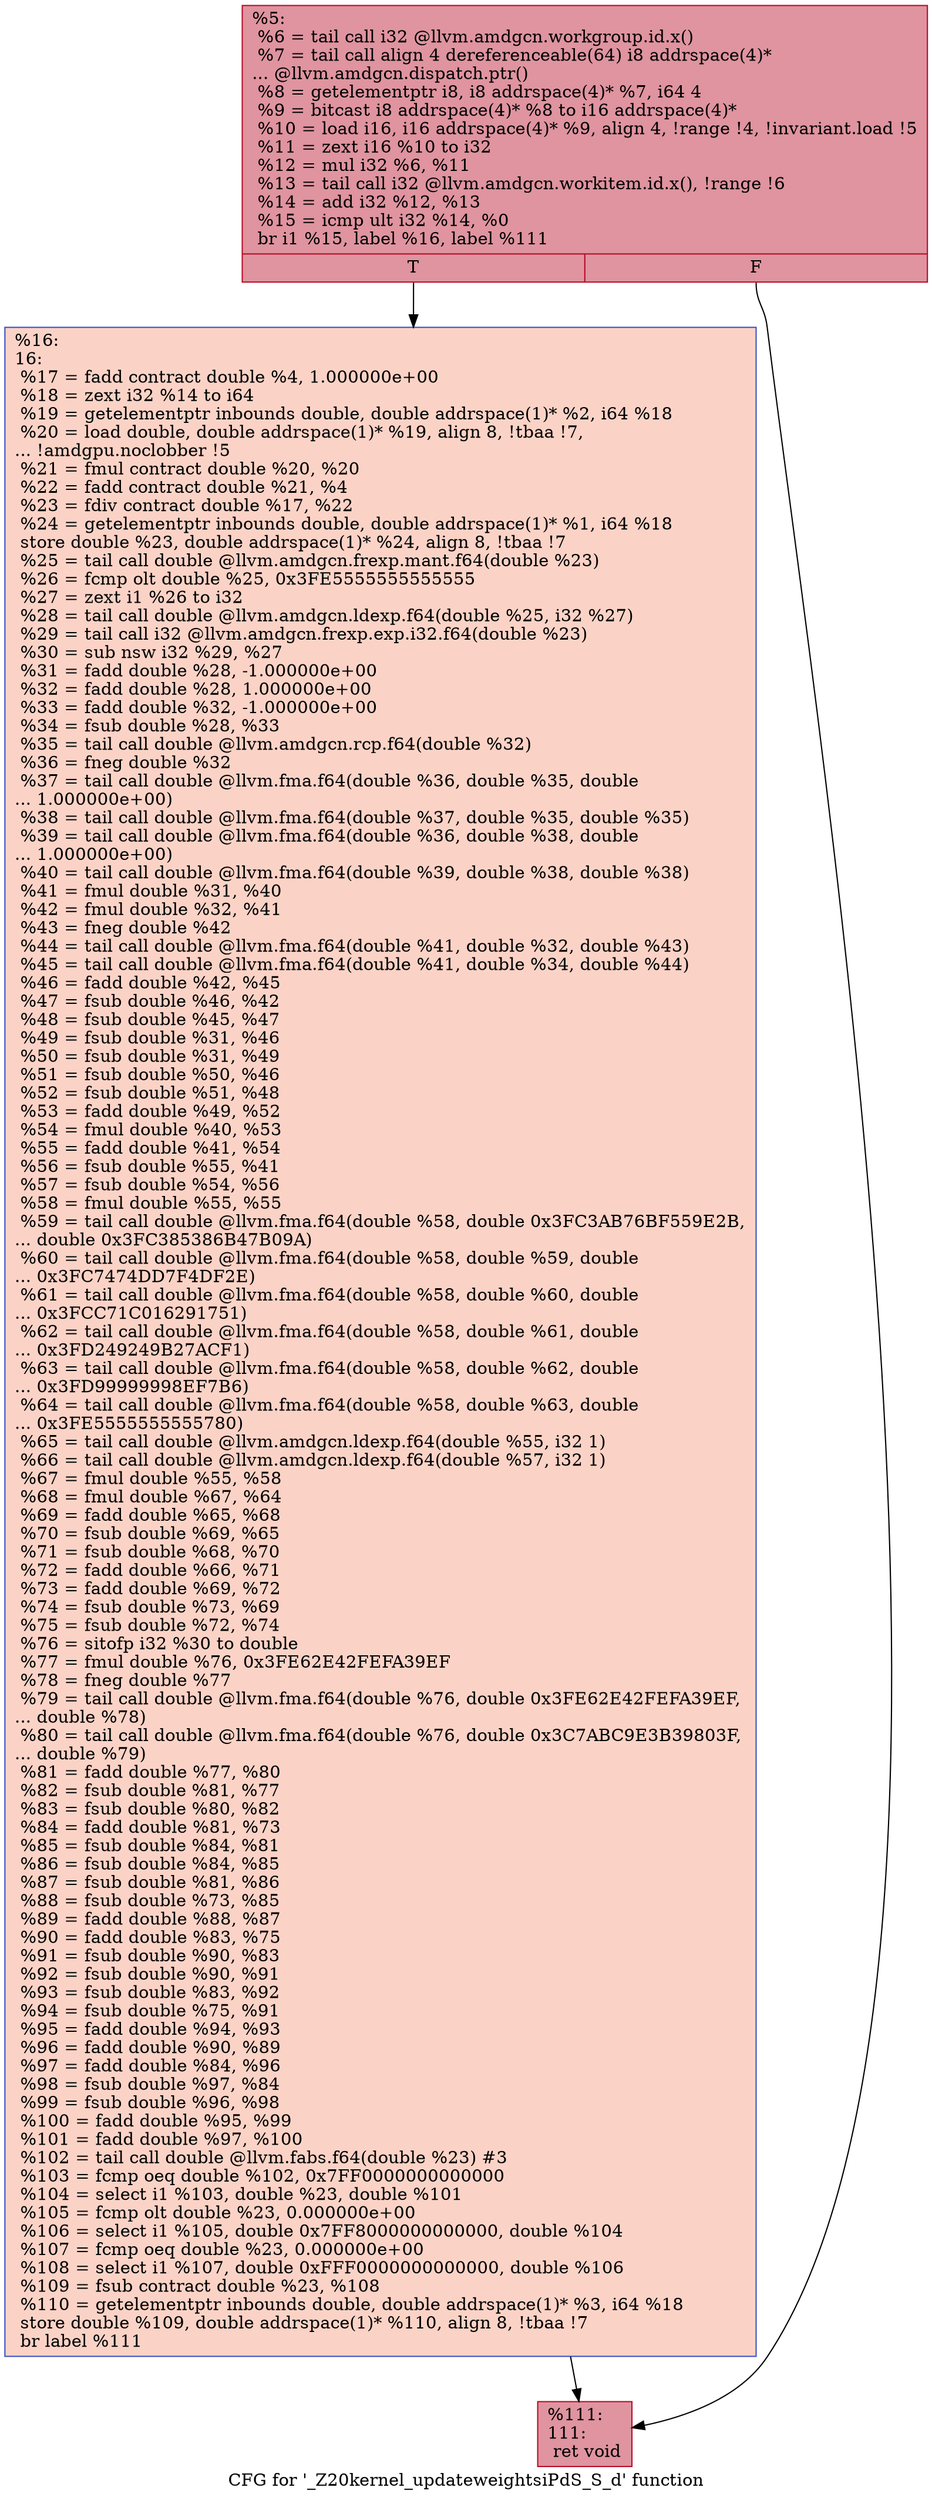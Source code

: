 digraph "CFG for '_Z20kernel_updateweightsiPdS_S_d' function" {
	label="CFG for '_Z20kernel_updateweightsiPdS_S_d' function";

	Node0x51fa440 [shape=record,color="#b70d28ff", style=filled, fillcolor="#b70d2870",label="{%5:\l  %6 = tail call i32 @llvm.amdgcn.workgroup.id.x()\l  %7 = tail call align 4 dereferenceable(64) i8 addrspace(4)*\l... @llvm.amdgcn.dispatch.ptr()\l  %8 = getelementptr i8, i8 addrspace(4)* %7, i64 4\l  %9 = bitcast i8 addrspace(4)* %8 to i16 addrspace(4)*\l  %10 = load i16, i16 addrspace(4)* %9, align 4, !range !4, !invariant.load !5\l  %11 = zext i16 %10 to i32\l  %12 = mul i32 %6, %11\l  %13 = tail call i32 @llvm.amdgcn.workitem.id.x(), !range !6\l  %14 = add i32 %12, %13\l  %15 = icmp ult i32 %14, %0\l  br i1 %15, label %16, label %111\l|{<s0>T|<s1>F}}"];
	Node0x51fa440:s0 -> Node0x51fc340;
	Node0x51fa440:s1 -> Node0x51fc3d0;
	Node0x51fc340 [shape=record,color="#3d50c3ff", style=filled, fillcolor="#f59c7d70",label="{%16:\l16:                                               \l  %17 = fadd contract double %4, 1.000000e+00\l  %18 = zext i32 %14 to i64\l  %19 = getelementptr inbounds double, double addrspace(1)* %2, i64 %18\l  %20 = load double, double addrspace(1)* %19, align 8, !tbaa !7,\l... !amdgpu.noclobber !5\l  %21 = fmul contract double %20, %20\l  %22 = fadd contract double %21, %4\l  %23 = fdiv contract double %17, %22\l  %24 = getelementptr inbounds double, double addrspace(1)* %1, i64 %18\l  store double %23, double addrspace(1)* %24, align 8, !tbaa !7\l  %25 = tail call double @llvm.amdgcn.frexp.mant.f64(double %23)\l  %26 = fcmp olt double %25, 0x3FE5555555555555\l  %27 = zext i1 %26 to i32\l  %28 = tail call double @llvm.amdgcn.ldexp.f64(double %25, i32 %27)\l  %29 = tail call i32 @llvm.amdgcn.frexp.exp.i32.f64(double %23)\l  %30 = sub nsw i32 %29, %27\l  %31 = fadd double %28, -1.000000e+00\l  %32 = fadd double %28, 1.000000e+00\l  %33 = fadd double %32, -1.000000e+00\l  %34 = fsub double %28, %33\l  %35 = tail call double @llvm.amdgcn.rcp.f64(double %32)\l  %36 = fneg double %32\l  %37 = tail call double @llvm.fma.f64(double %36, double %35, double\l... 1.000000e+00)\l  %38 = tail call double @llvm.fma.f64(double %37, double %35, double %35)\l  %39 = tail call double @llvm.fma.f64(double %36, double %38, double\l... 1.000000e+00)\l  %40 = tail call double @llvm.fma.f64(double %39, double %38, double %38)\l  %41 = fmul double %31, %40\l  %42 = fmul double %32, %41\l  %43 = fneg double %42\l  %44 = tail call double @llvm.fma.f64(double %41, double %32, double %43)\l  %45 = tail call double @llvm.fma.f64(double %41, double %34, double %44)\l  %46 = fadd double %42, %45\l  %47 = fsub double %46, %42\l  %48 = fsub double %45, %47\l  %49 = fsub double %31, %46\l  %50 = fsub double %31, %49\l  %51 = fsub double %50, %46\l  %52 = fsub double %51, %48\l  %53 = fadd double %49, %52\l  %54 = fmul double %40, %53\l  %55 = fadd double %41, %54\l  %56 = fsub double %55, %41\l  %57 = fsub double %54, %56\l  %58 = fmul double %55, %55\l  %59 = tail call double @llvm.fma.f64(double %58, double 0x3FC3AB76BF559E2B,\l... double 0x3FC385386B47B09A)\l  %60 = tail call double @llvm.fma.f64(double %58, double %59, double\l... 0x3FC7474DD7F4DF2E)\l  %61 = tail call double @llvm.fma.f64(double %58, double %60, double\l... 0x3FCC71C016291751)\l  %62 = tail call double @llvm.fma.f64(double %58, double %61, double\l... 0x3FD249249B27ACF1)\l  %63 = tail call double @llvm.fma.f64(double %58, double %62, double\l... 0x3FD99999998EF7B6)\l  %64 = tail call double @llvm.fma.f64(double %58, double %63, double\l... 0x3FE5555555555780)\l  %65 = tail call double @llvm.amdgcn.ldexp.f64(double %55, i32 1)\l  %66 = tail call double @llvm.amdgcn.ldexp.f64(double %57, i32 1)\l  %67 = fmul double %55, %58\l  %68 = fmul double %67, %64\l  %69 = fadd double %65, %68\l  %70 = fsub double %69, %65\l  %71 = fsub double %68, %70\l  %72 = fadd double %66, %71\l  %73 = fadd double %69, %72\l  %74 = fsub double %73, %69\l  %75 = fsub double %72, %74\l  %76 = sitofp i32 %30 to double\l  %77 = fmul double %76, 0x3FE62E42FEFA39EF\l  %78 = fneg double %77\l  %79 = tail call double @llvm.fma.f64(double %76, double 0x3FE62E42FEFA39EF,\l... double %78)\l  %80 = tail call double @llvm.fma.f64(double %76, double 0x3C7ABC9E3B39803F,\l... double %79)\l  %81 = fadd double %77, %80\l  %82 = fsub double %81, %77\l  %83 = fsub double %80, %82\l  %84 = fadd double %81, %73\l  %85 = fsub double %84, %81\l  %86 = fsub double %84, %85\l  %87 = fsub double %81, %86\l  %88 = fsub double %73, %85\l  %89 = fadd double %88, %87\l  %90 = fadd double %83, %75\l  %91 = fsub double %90, %83\l  %92 = fsub double %90, %91\l  %93 = fsub double %83, %92\l  %94 = fsub double %75, %91\l  %95 = fadd double %94, %93\l  %96 = fadd double %90, %89\l  %97 = fadd double %84, %96\l  %98 = fsub double %97, %84\l  %99 = fsub double %96, %98\l  %100 = fadd double %95, %99\l  %101 = fadd double %97, %100\l  %102 = tail call double @llvm.fabs.f64(double %23) #3\l  %103 = fcmp oeq double %102, 0x7FF0000000000000\l  %104 = select i1 %103, double %23, double %101\l  %105 = fcmp olt double %23, 0.000000e+00\l  %106 = select i1 %105, double 0x7FF8000000000000, double %104\l  %107 = fcmp oeq double %23, 0.000000e+00\l  %108 = select i1 %107, double 0xFFF0000000000000, double %106\l  %109 = fsub contract double %23, %108\l  %110 = getelementptr inbounds double, double addrspace(1)* %3, i64 %18\l  store double %109, double addrspace(1)* %110, align 8, !tbaa !7\l  br label %111\l}"];
	Node0x51fc340 -> Node0x51fc3d0;
	Node0x51fc3d0 [shape=record,color="#b70d28ff", style=filled, fillcolor="#b70d2870",label="{%111:\l111:                                              \l  ret void\l}"];
}
